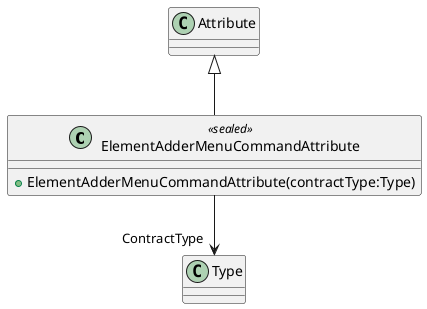 @startuml
class ElementAdderMenuCommandAttribute <<sealed>> {
    + ElementAdderMenuCommandAttribute(contractType:Type)
}
Attribute <|-- ElementAdderMenuCommandAttribute
ElementAdderMenuCommandAttribute --> "ContractType" Type
@enduml
